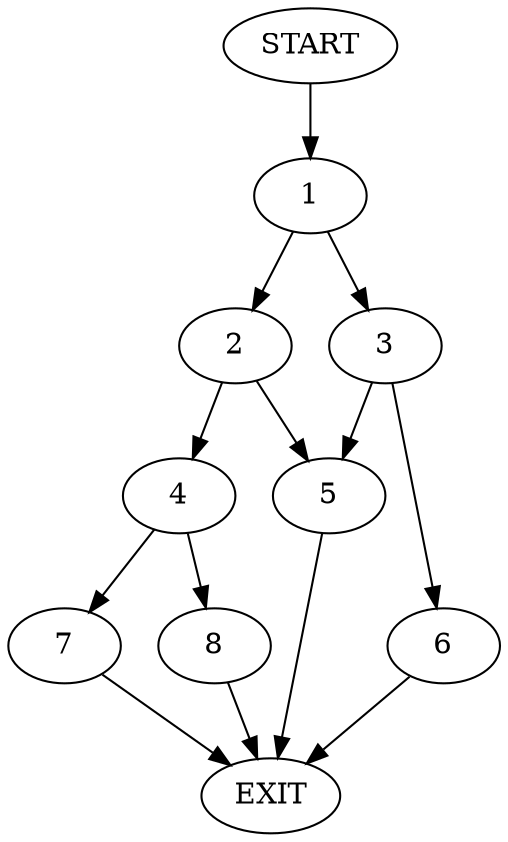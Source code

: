 digraph {
0 [label="START"]
9 [label="EXIT"]
0 -> 1
1 -> 2
1 -> 3
2 -> 4
2 -> 5
3 -> 5
3 -> 6
6 -> 9
5 -> 9
4 -> 7
4 -> 8
7 -> 9
8 -> 9
}
